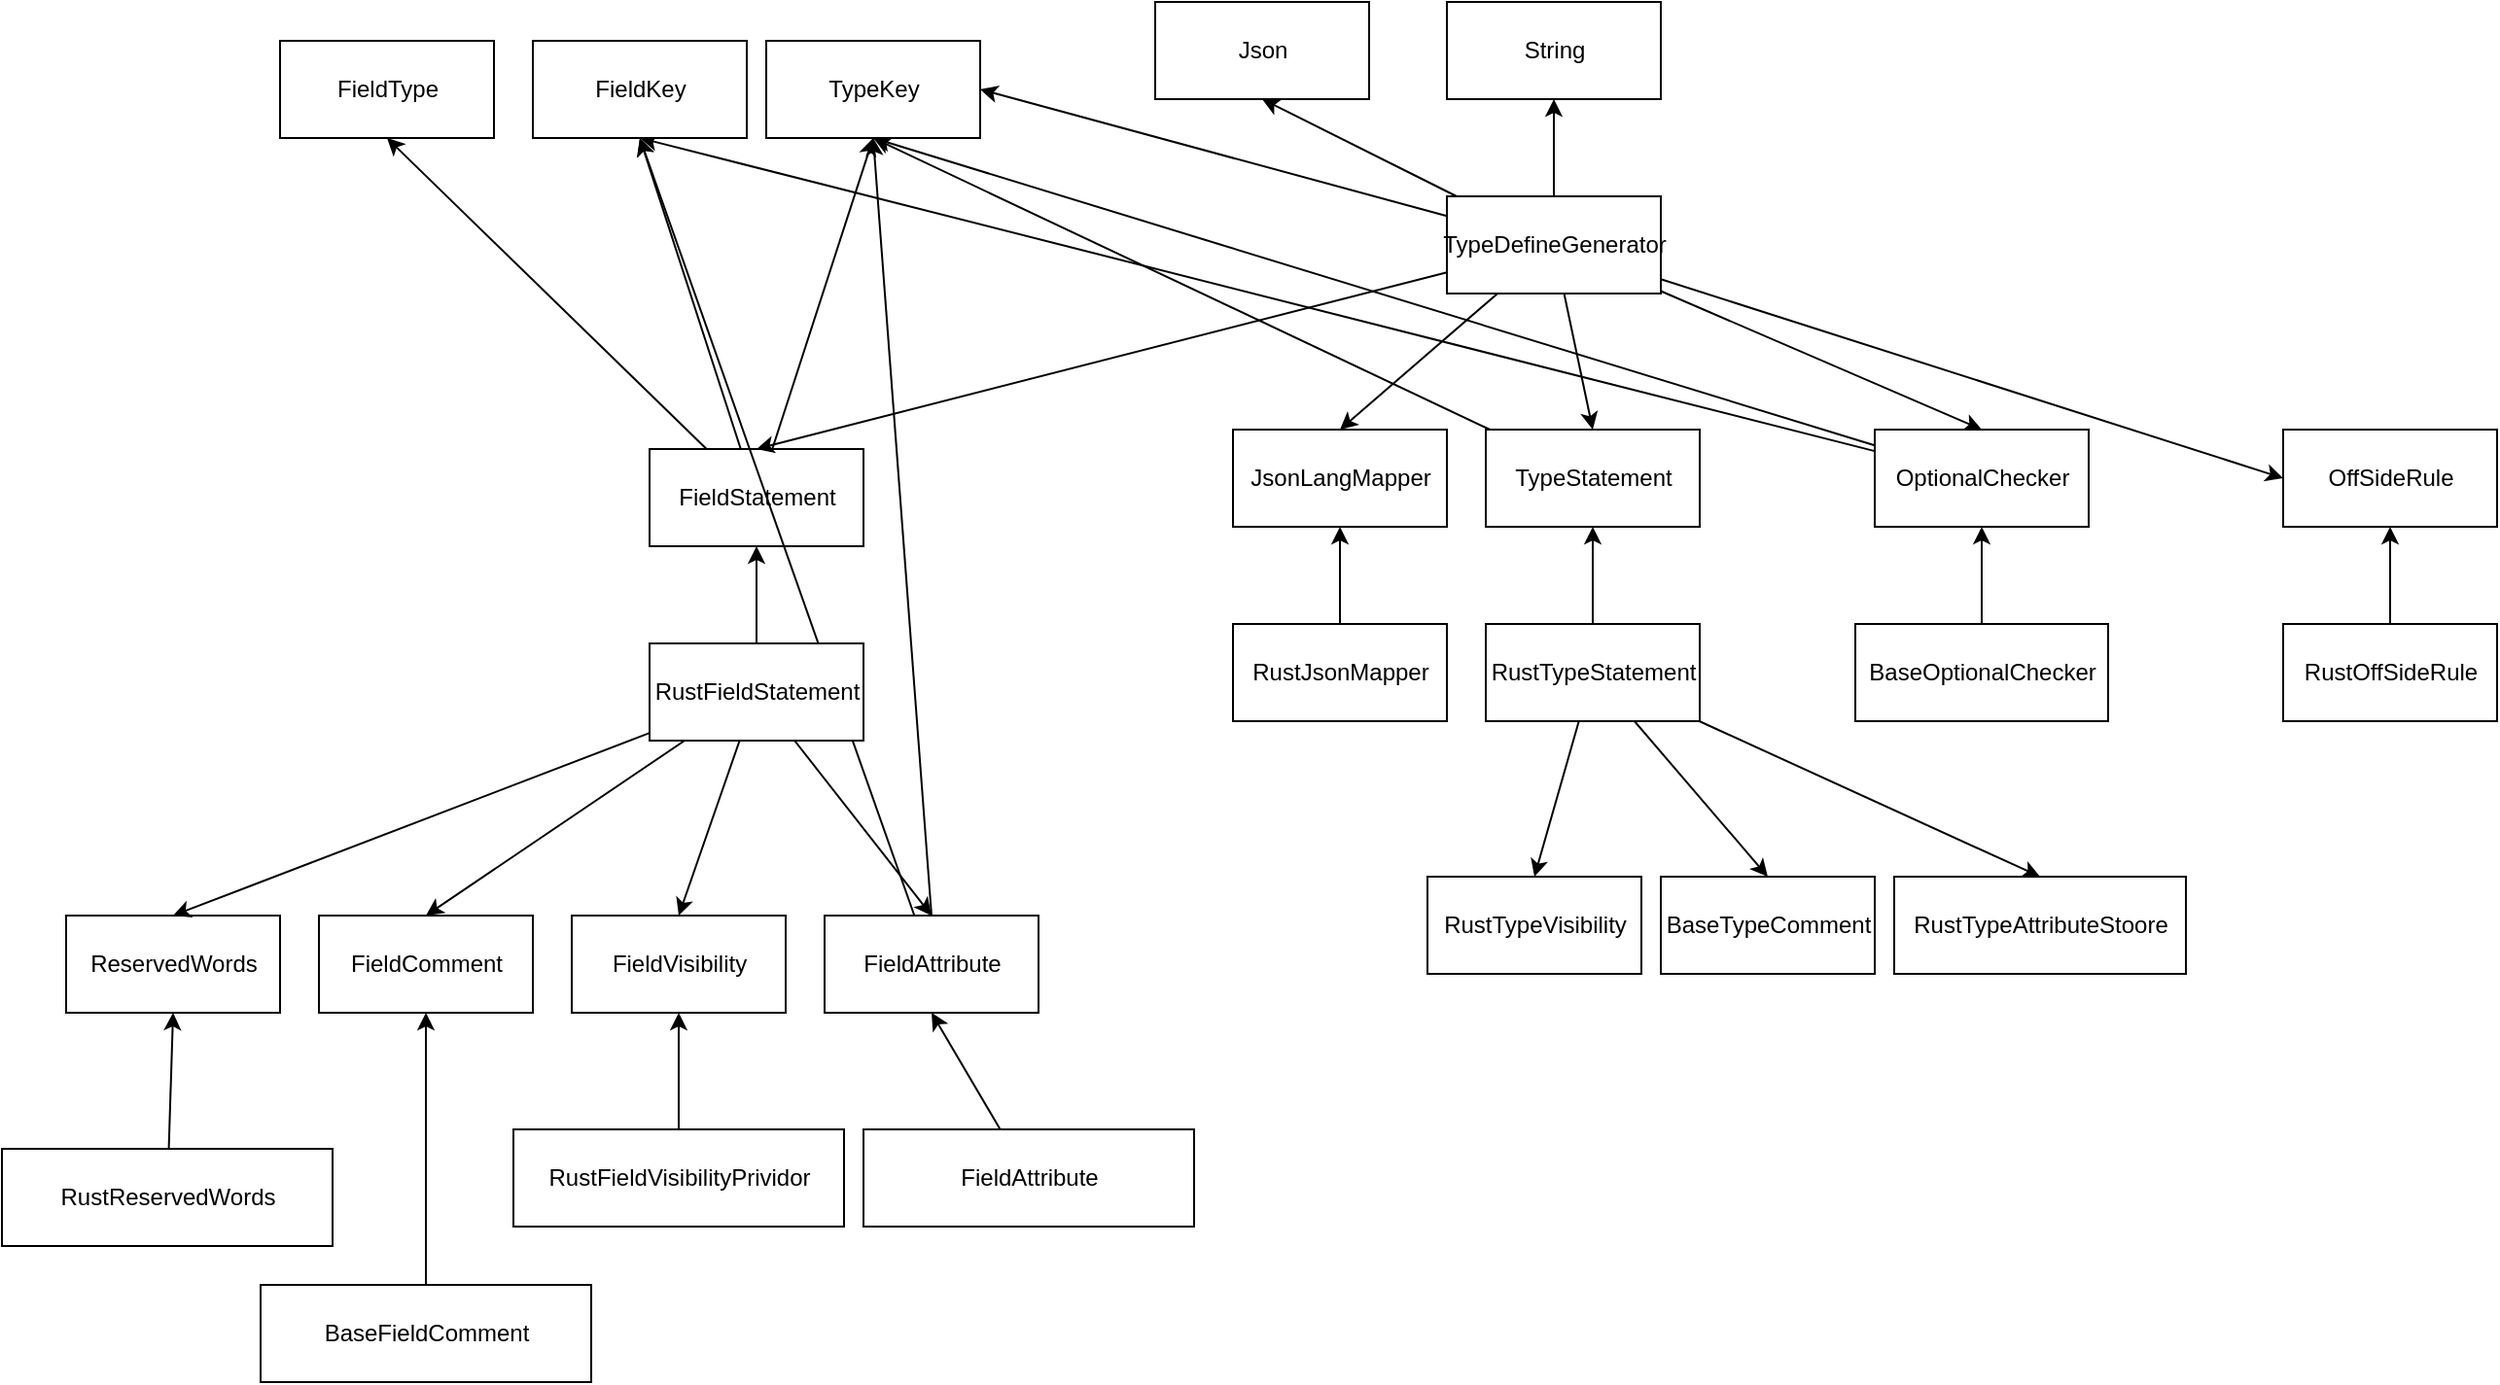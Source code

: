 <mxfile>
    <diagram id="KFrlGRgYa5cEv-i7NDKz" name="Page-1">
        <mxGraphModel dx="2049" dy="1940" grid="1" gridSize="10" guides="1" tooltips="1" connect="1" arrows="1" fold="1" page="1" pageScale="1" pageWidth="827" pageHeight="1169" math="0" shadow="0">
            <root>
                <mxCell id="0"/>
                <mxCell id="1" parent="0"/>
                <mxCell id="66" style="edgeStyle=none;html=1;entryX=0.5;entryY=1;entryDx=0;entryDy=0;" edge="1" parent="1" source="2" target="63">
                    <mxGeometry relative="1" as="geometry"/>
                </mxCell>
                <mxCell id="67" style="edgeStyle=none;html=1;entryX=0.5;entryY=1;entryDx=0;entryDy=0;" edge="1" parent="1" source="2" target="61">
                    <mxGeometry relative="1" as="geometry"/>
                </mxCell>
                <mxCell id="68" style="edgeStyle=none;html=1;entryX=0.5;entryY=1;entryDx=0;entryDy=0;" edge="1" parent="1" source="2" target="62">
                    <mxGeometry relative="1" as="geometry"/>
                </mxCell>
                <mxCell id="2" value="FieldStatement" style="html=1;" vertex="1" parent="1">
                    <mxGeometry x="-250" y="-40" width="110" height="50" as="geometry"/>
                </mxCell>
                <mxCell id="73" style="edgeStyle=none;html=1;entryX=0.5;entryY=1;entryDx=0;entryDy=0;exitX=0.5;exitY=0;exitDx=0;exitDy=0;" edge="1" parent="1" source="3" target="63">
                    <mxGeometry relative="1" as="geometry">
                        <mxPoint x="-120" y="225" as="sourcePoint"/>
                    </mxGeometry>
                </mxCell>
                <mxCell id="74" style="edgeStyle=none;html=1;entryX=0.5;entryY=1;entryDx=0;entryDy=0;" edge="1" parent="1" source="3" target="61">
                    <mxGeometry relative="1" as="geometry"/>
                </mxCell>
                <mxCell id="3" value="FieldAttribute" style="html=1;" vertex="1" parent="1">
                    <mxGeometry x="-160" y="200" width="110" height="50" as="geometry"/>
                </mxCell>
                <mxCell id="4" value="FieldComment" style="html=1;" vertex="1" parent="1">
                    <mxGeometry x="-420" y="200" width="110" height="50" as="geometry"/>
                </mxCell>
                <mxCell id="5" value="FieldVisibility" style="html=1;" vertex="1" parent="1">
                    <mxGeometry x="-290" y="200" width="110" height="50" as="geometry"/>
                </mxCell>
                <mxCell id="6" value="OffSideRule" style="html=1;" vertex="1" parent="1">
                    <mxGeometry x="590" y="-50" width="110" height="50" as="geometry"/>
                </mxCell>
                <mxCell id="7" value="JsonLangMapper" style="html=1;" vertex="1" parent="1">
                    <mxGeometry x="50" y="-50" width="110" height="50" as="geometry"/>
                </mxCell>
                <mxCell id="8" value="ReservedWords" style="html=1;" vertex="1" parent="1">
                    <mxGeometry x="-550" y="200" width="110" height="50" as="geometry"/>
                </mxCell>
                <mxCell id="71" style="edgeStyle=none;html=1;entryX=0.5;entryY=1;entryDx=0;entryDy=0;" edge="1" parent="1" source="9" target="63">
                    <mxGeometry relative="1" as="geometry"/>
                </mxCell>
                <mxCell id="9" value="TypeStatement" style="html=1;" vertex="1" parent="1">
                    <mxGeometry x="180" y="-50" width="110" height="50" as="geometry"/>
                </mxCell>
                <mxCell id="10" value="RustTypeAttributeStoore" style="html=1;" vertex="1" parent="1">
                    <mxGeometry x="390" y="180" width="150" height="50" as="geometry"/>
                </mxCell>
                <mxCell id="11" value="BaseTypeComment" style="html=1;" vertex="1" parent="1">
                    <mxGeometry x="270" y="180" width="110" height="50" as="geometry"/>
                </mxCell>
                <mxCell id="14" style="edgeStyle=none;html=1;entryX=0.5;entryY=0;entryDx=0;entryDy=0;" edge="1" parent="1" source="12" target="7">
                    <mxGeometry relative="1" as="geometry"/>
                </mxCell>
                <mxCell id="15" style="edgeStyle=none;html=1;entryX=0.5;entryY=0;entryDx=0;entryDy=0;" edge="1" parent="1" source="12" target="9">
                    <mxGeometry relative="1" as="geometry"/>
                </mxCell>
                <mxCell id="18" style="edgeStyle=none;html=1;entryX=0.5;entryY=0;entryDx=0;entryDy=0;" edge="1" parent="1" source="12" target="16">
                    <mxGeometry relative="1" as="geometry"/>
                </mxCell>
                <mxCell id="23" style="edgeStyle=none;html=1;entryX=0.5;entryY=0;entryDx=0;entryDy=0;" edge="1" parent="1" source="12" target="2">
                    <mxGeometry relative="1" as="geometry"/>
                </mxCell>
                <mxCell id="25" style="edgeStyle=none;html=1;entryX=0;entryY=0.5;entryDx=0;entryDy=0;" edge="1" parent="1" source="12" target="6">
                    <mxGeometry relative="1" as="geometry"/>
                </mxCell>
                <mxCell id="58" style="edgeStyle=none;html=1;entryX=0.5;entryY=1;entryDx=0;entryDy=0;" edge="1" parent="1" source="12" target="57">
                    <mxGeometry relative="1" as="geometry"/>
                </mxCell>
                <mxCell id="60" style="edgeStyle=none;html=1;entryX=0.5;entryY=1;entryDx=0;entryDy=0;" edge="1" parent="1" source="12" target="59">
                    <mxGeometry relative="1" as="geometry"/>
                </mxCell>
                <mxCell id="72" style="edgeStyle=none;html=1;entryX=1;entryY=0.5;entryDx=0;entryDy=0;" edge="1" parent="1" source="12" target="63">
                    <mxGeometry relative="1" as="geometry"/>
                </mxCell>
                <mxCell id="12" value="TypeDefineGenerator" style="html=1;" vertex="1" parent="1">
                    <mxGeometry x="160" y="-170" width="110" height="50" as="geometry"/>
                </mxCell>
                <mxCell id="69" style="edgeStyle=none;html=1;entryX=0.5;entryY=1;entryDx=0;entryDy=0;" edge="1" parent="1" source="16" target="63">
                    <mxGeometry relative="1" as="geometry"/>
                </mxCell>
                <mxCell id="70" style="edgeStyle=none;html=1;entryX=0.5;entryY=1;entryDx=0;entryDy=0;" edge="1" parent="1" source="16" target="61">
                    <mxGeometry relative="1" as="geometry"/>
                </mxCell>
                <mxCell id="16" value="OptionalChecker" style="html=1;" vertex="1" parent="1">
                    <mxGeometry x="380" y="-50" width="110" height="50" as="geometry"/>
                </mxCell>
                <mxCell id="27" style="edgeStyle=none;html=1;entryX=0.5;entryY=1;entryDx=0;entryDy=0;" edge="1" parent="1" source="26" target="2">
                    <mxGeometry relative="1" as="geometry"/>
                </mxCell>
                <mxCell id="30" style="edgeStyle=none;html=1;entryX=0.5;entryY=0;entryDx=0;entryDy=0;" edge="1" parent="1" source="26" target="5">
                    <mxGeometry relative="1" as="geometry"/>
                </mxCell>
                <mxCell id="35" style="edgeStyle=none;html=1;entryX=0.5;entryY=0;entryDx=0;entryDy=0;" edge="1" parent="1" source="26" target="3">
                    <mxGeometry relative="1" as="geometry"/>
                </mxCell>
                <mxCell id="36" style="edgeStyle=none;html=1;entryX=0.5;entryY=0;entryDx=0;entryDy=0;" edge="1" parent="1" source="26" target="4">
                    <mxGeometry relative="1" as="geometry"/>
                </mxCell>
                <mxCell id="37" style="edgeStyle=none;html=1;entryX=0.5;entryY=0;entryDx=0;entryDy=0;" edge="1" parent="1" source="26" target="8">
                    <mxGeometry relative="1" as="geometry"/>
                </mxCell>
                <mxCell id="26" value="RustFieldStatement" style="html=1;" vertex="1" parent="1">
                    <mxGeometry x="-250" y="60" width="110" height="50" as="geometry"/>
                </mxCell>
                <mxCell id="29" style="edgeStyle=none;html=1;entryX=0.5;entryY=1;entryDx=0;entryDy=0;" edge="1" parent="1" source="28" target="5">
                    <mxGeometry relative="1" as="geometry"/>
                </mxCell>
                <mxCell id="28" value="RustFieldVisibilityPrividor" style="html=1;" vertex="1" parent="1">
                    <mxGeometry x="-320" y="310" width="170" height="50" as="geometry"/>
                </mxCell>
                <mxCell id="32" style="edgeStyle=none;html=1;entryX=0.5;entryY=1;entryDx=0;entryDy=0;" edge="1" parent="1" source="31" target="9">
                    <mxGeometry relative="1" as="geometry"/>
                </mxCell>
                <mxCell id="34" style="edgeStyle=none;html=1;entryX=0.5;entryY=0;entryDx=0;entryDy=0;" edge="1" parent="1" source="31" target="11">
                    <mxGeometry relative="1" as="geometry"/>
                </mxCell>
                <mxCell id="39" style="edgeStyle=none;html=1;entryX=0.5;entryY=0;entryDx=0;entryDy=0;" edge="1" parent="1" source="31" target="38">
                    <mxGeometry relative="1" as="geometry"/>
                </mxCell>
                <mxCell id="40" style="edgeStyle=none;html=1;entryX=0.5;entryY=0;entryDx=0;entryDy=0;" edge="1" parent="1" source="31" target="10">
                    <mxGeometry relative="1" as="geometry"/>
                </mxCell>
                <mxCell id="31" value="RustTypeStatement" style="html=1;" vertex="1" parent="1">
                    <mxGeometry x="180" y="50" width="110" height="50" as="geometry"/>
                </mxCell>
                <mxCell id="38" value="RustTypeVisibility" style="html=1;" vertex="1" parent="1">
                    <mxGeometry x="150" y="180" width="110" height="50" as="geometry"/>
                </mxCell>
                <mxCell id="43" style="edgeStyle=none;html=1;entryX=0.5;entryY=1;entryDx=0;entryDy=0;" edge="1" parent="1" source="41" target="6">
                    <mxGeometry relative="1" as="geometry"/>
                </mxCell>
                <mxCell id="41" value="RustOffSideRule" style="html=1;" vertex="1" parent="1">
                    <mxGeometry x="590" y="50" width="110" height="50" as="geometry"/>
                </mxCell>
                <mxCell id="45" style="edgeStyle=none;html=1;entryX=0.5;entryY=1;entryDx=0;entryDy=0;" edge="1" parent="1" source="44" target="16">
                    <mxGeometry relative="1" as="geometry"/>
                </mxCell>
                <mxCell id="44" value="BaseOptionalChecker" style="html=1;" vertex="1" parent="1">
                    <mxGeometry x="370" y="50" width="130" height="50" as="geometry"/>
                </mxCell>
                <mxCell id="48" style="edgeStyle=none;html=1;entryX=0.5;entryY=1;entryDx=0;entryDy=0;" edge="1" parent="1" source="46" target="7">
                    <mxGeometry relative="1" as="geometry"/>
                </mxCell>
                <mxCell id="46" value="RustJsonMapper" style="html=1;" vertex="1" parent="1">
                    <mxGeometry x="50" y="50" width="110" height="50" as="geometry"/>
                </mxCell>
                <mxCell id="51" style="edgeStyle=none;html=1;entryX=0.5;entryY=1;entryDx=0;entryDy=0;" edge="1" parent="1" source="50" target="4">
                    <mxGeometry relative="1" as="geometry"/>
                </mxCell>
                <mxCell id="50" value="BaseFieldComment" style="html=1;" vertex="1" parent="1">
                    <mxGeometry x="-450" y="390" width="170" height="50" as="geometry"/>
                </mxCell>
                <mxCell id="53" style="edgeStyle=none;html=1;entryX=0.5;entryY=1;entryDx=0;entryDy=0;" edge="1" parent="1" source="52" target="8">
                    <mxGeometry relative="1" as="geometry"/>
                </mxCell>
                <mxCell id="52" value="RustReservedWords" style="html=1;" vertex="1" parent="1">
                    <mxGeometry x="-583" y="320" width="170" height="50" as="geometry"/>
                </mxCell>
                <mxCell id="55" style="edgeStyle=none;html=1;entryX=0.5;entryY=1;entryDx=0;entryDy=0;" edge="1" parent="1" source="54" target="3">
                    <mxGeometry relative="1" as="geometry"/>
                </mxCell>
                <mxCell id="54" value="FieldAttribute" style="html=1;" vertex="1" parent="1">
                    <mxGeometry x="-140" y="310" width="170" height="50" as="geometry"/>
                </mxCell>
                <mxCell id="57" value="String" style="html=1;" vertex="1" parent="1">
                    <mxGeometry x="160" y="-270" width="110" height="50" as="geometry"/>
                </mxCell>
                <mxCell id="59" value="Json" style="html=1;" vertex="1" parent="1">
                    <mxGeometry x="10" y="-270" width="110" height="50" as="geometry"/>
                </mxCell>
                <mxCell id="61" value="FieldKey" style="html=1;" vertex="1" parent="1">
                    <mxGeometry x="-310" y="-250" width="110" height="50" as="geometry"/>
                </mxCell>
                <mxCell id="62" value="FieldType" style="html=1;" vertex="1" parent="1">
                    <mxGeometry x="-440" y="-250" width="110" height="50" as="geometry"/>
                </mxCell>
                <mxCell id="63" value="TypeKey" style="html=1;" vertex="1" parent="1">
                    <mxGeometry x="-190" y="-250" width="110" height="50" as="geometry"/>
                </mxCell>
            </root>
        </mxGraphModel>
    </diagram>
</mxfile>